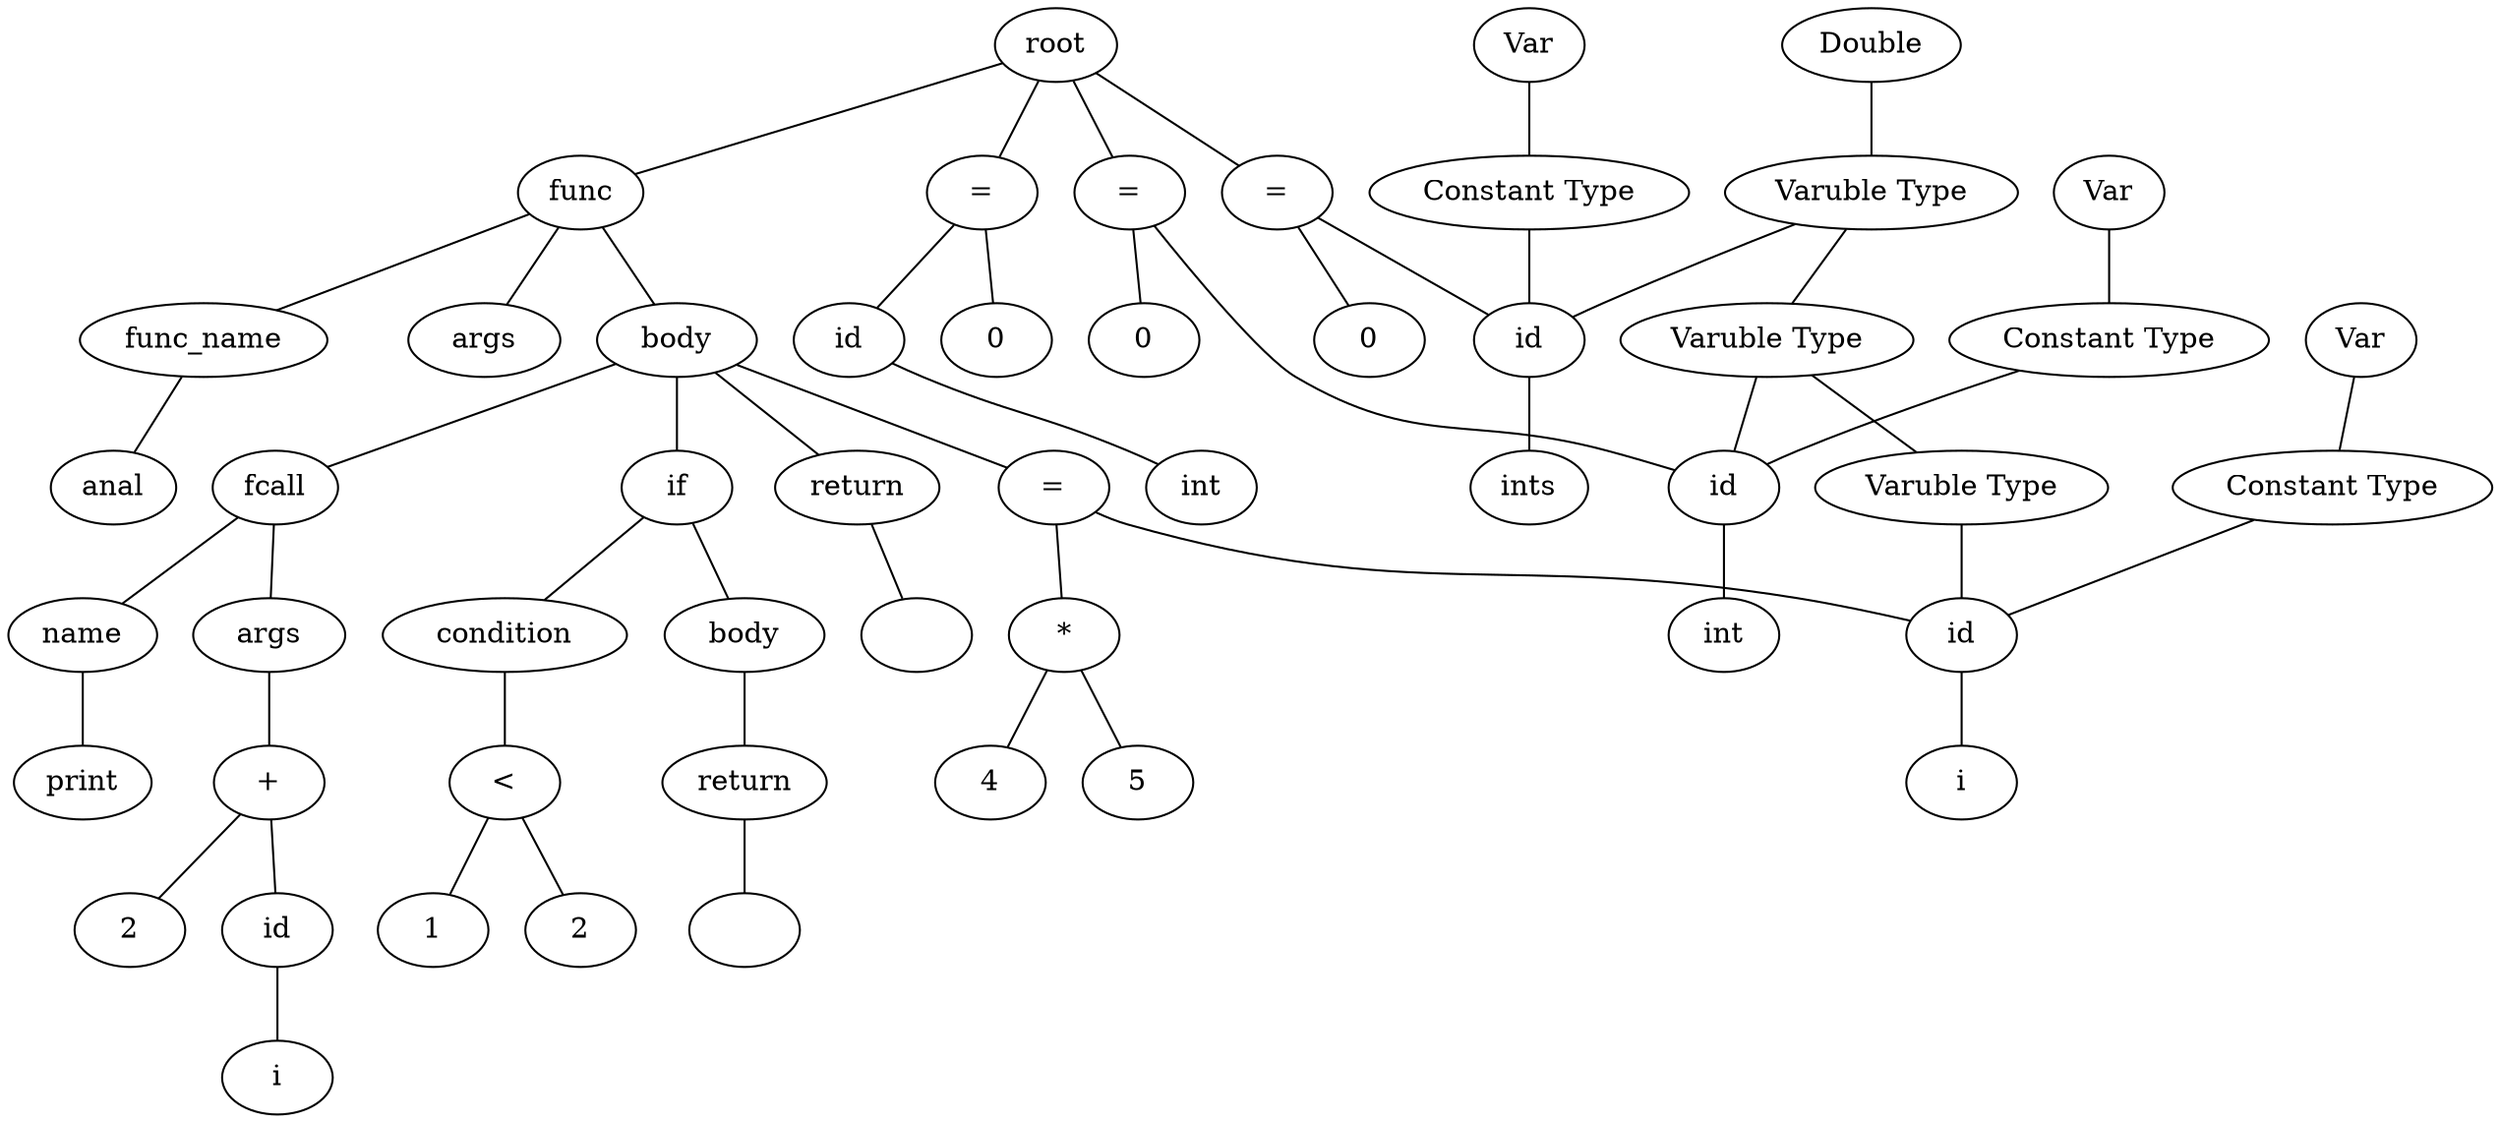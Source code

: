 graph graphname {
root;
func0[label = "func"];
root--func0;
func0name[label = "func_name"];
expr0[label = "anal"];
func0name--expr0;
func0--func0name;
func0args[label = " args "];
func0 -- func0args;
func0body[label = " body "];
func0 -- func0body;
assign0[label = "="];
func0body--assign0;
expr1[label = "id"];
assign0--expr1;
type0[label = "Varuble Type"];
type0--expr1;
type1[label = "Int"];
type1--type0;
consttype0[label = "Constant Type"];
consttype0--expr1;
consttype1[label = "Var"];
consttype1--consttype0;
expr2[label = "i"];
expr1--expr2;
expr3[label = "*"];
assign0--expr3;
expr4[label = "5"];
expr3--expr4;
expr5[label = "4"];
expr3--expr5;
expr6[label = "fcall"];
func0body--expr6;
expr6name[label = "name"];
expr7[label = "print"];
expr6name--expr7;
expr6--expr6name;
expr6args[label = " args "];
expr6 -- expr6args;
expr8[label = "+"];
expr6args--expr8;
expr9[label = "id"];
expr8--expr9;
expr10[label = "i"];
expr9--expr10;
expr11[label = "2"];
expr8--expr11;
if0[label = "if"];
func0body--if0;if0condition[label = " condition "];
if0 -- if0condition;
expr12[label = "<"];
if0condition--expr12;
expr13[label = "1"];
expr12--expr13;
expr14[label = "2"];
expr12--expr14;
if0body[label = " body "];
if0 -- if0body;
return1[label = "return"];
if0body--return1;
expr15[label = ""];
return1--expr15;
return2[label = "return"];
func0body--return2;
expr16[label = ""];
return2--expr16;
assign3[label = "="];
root--assign3;
expr17[label = "id"];
assign3--expr17;
type1[label = "Varuble Type"];
type1--expr17;
type2[label = "Int"];
type2--type1;
consttype2[label = "Constant Type"];
consttype2--expr17;
consttype3[label = "Var"];
consttype3--consttype2;
expr18[label = "int"];
expr17--expr18;
expr19[label = "0"];
assign3--expr19;
assign4[label = "="];
root--assign4;
expr20[label = "id"];
assign4--expr20;
type2[label = "Varuble Type"];
type2--expr20;
type3[label = "Double"];
type3--type2;
consttype4[label = "Constant Type"];
consttype4--expr20;
consttype5[label = "Var"];
consttype5--consttype4;
expr21[label = "ints"];
expr20--expr21;
expr22[label = "0"];
assign4--expr22;
assign5[label = "="];
root--assign5;
expr23[label = "id"];
assign5--expr23;
expr24[label = "int"];
expr23--expr24;
expr25[label = "0"];
assign5--expr25;
}
